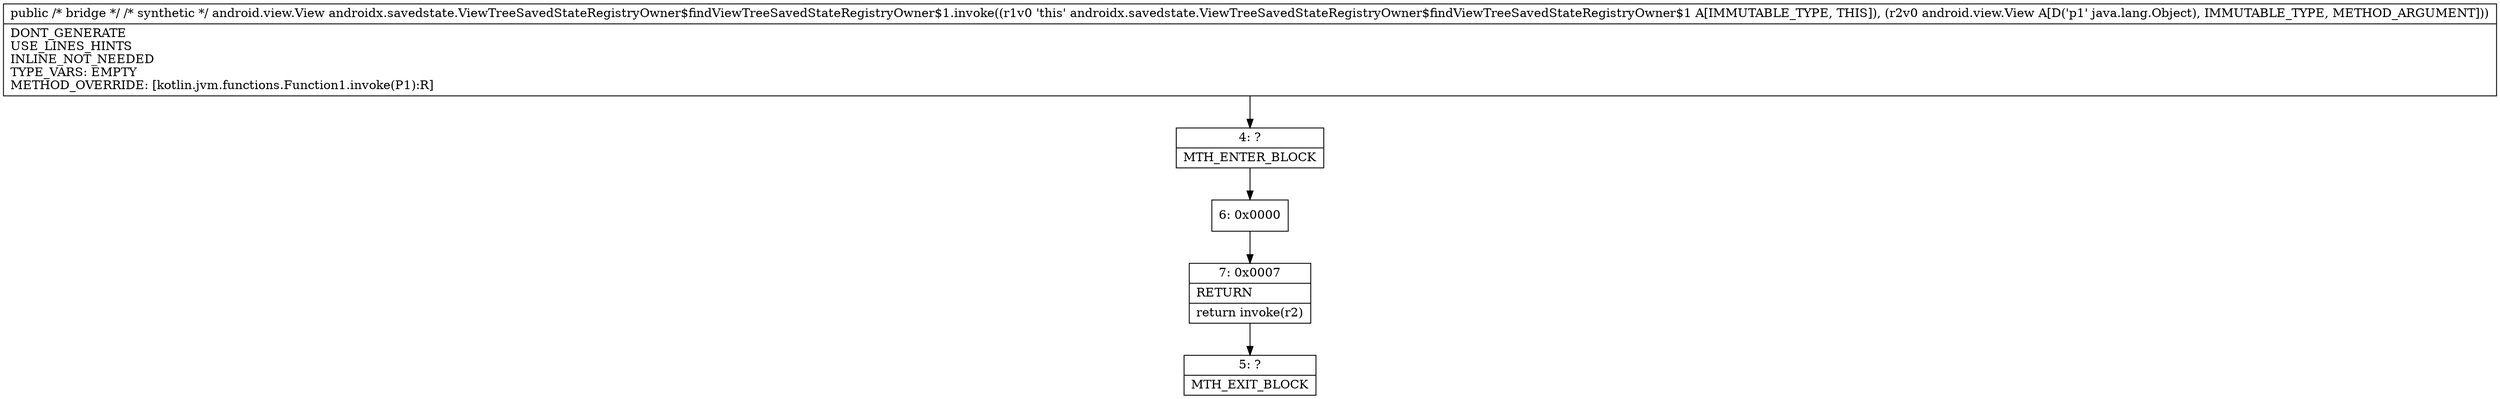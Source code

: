 digraph "CFG forandroidx.savedstate.ViewTreeSavedStateRegistryOwner$findViewTreeSavedStateRegistryOwner$1.invoke(Ljava\/lang\/Object;)Ljava\/lang\/Object;" {
Node_4 [shape=record,label="{4\:\ ?|MTH_ENTER_BLOCK\l}"];
Node_6 [shape=record,label="{6\:\ 0x0000}"];
Node_7 [shape=record,label="{7\:\ 0x0007|RETURN\l|return invoke(r2)\l}"];
Node_5 [shape=record,label="{5\:\ ?|MTH_EXIT_BLOCK\l}"];
MethodNode[shape=record,label="{public \/* bridge *\/ \/* synthetic *\/ android.view.View androidx.savedstate.ViewTreeSavedStateRegistryOwner$findViewTreeSavedStateRegistryOwner$1.invoke((r1v0 'this' androidx.savedstate.ViewTreeSavedStateRegistryOwner$findViewTreeSavedStateRegistryOwner$1 A[IMMUTABLE_TYPE, THIS]), (r2v0 android.view.View A[D('p1' java.lang.Object), IMMUTABLE_TYPE, METHOD_ARGUMENT]))  | DONT_GENERATE\lUSE_LINES_HINTS\lINLINE_NOT_NEEDED\lTYPE_VARS: EMPTY\lMETHOD_OVERRIDE: [kotlin.jvm.functions.Function1.invoke(P1):R]\l}"];
MethodNode -> Node_4;Node_4 -> Node_6;
Node_6 -> Node_7;
Node_7 -> Node_5;
}

